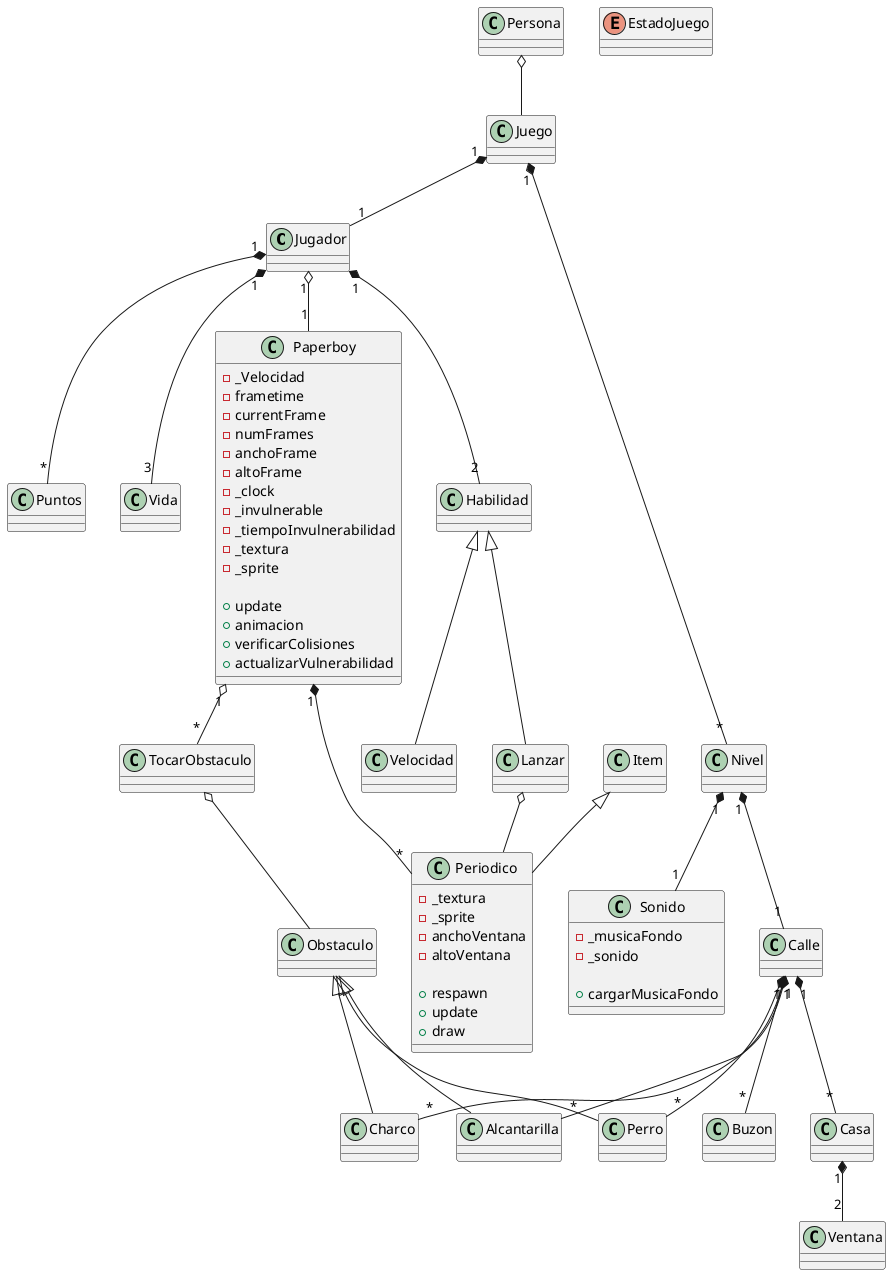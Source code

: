 @startuml Paperboy

class Jugador
class Juego
enum EstadoJuego

class Paperboy
class Habilidad
class Velocidad
class Lanzar
class TocarObstaculo
class Puntos
class Vida


class Sonido
class Obstaculo
class Nivel
class Calle
class Buzon
class Persona
class Alcantarilla
class Ventana
class Perro
class Charco
class Casa

class Item
class Periodico

Persona o-- Juego
Juego "1" *-- "1" Jugador
Jugador "1" o-- "1" Paperboy
Jugador "1" *-- "*" Puntos
Jugador "1" *-- "3" Vida
Paperboy "1" *-- "*" Periodico
Jugador "1" *-- "2" Habilidad
Juego "1" *-- "*" Nivel
Paperboy "1" o-- "*" TocarObstaculo


Habilidad <|-- Lanzar
Habilidad <|-- Velocidad


Nivel "1" *-- "1" Calle
Nivel "1" *-- "1" Sonido
Calle "1" *-- "*" Buzon
Calle "1" *-- "*" Alcantarilla
Calle "1" *-- "*" Casa
Calle "1" *-- "*" Perro
Calle "1" *-- "*" Charco
Casa "1" *-- "2" Ventana

Obstaculo <|-- Alcantarilla
Obstaculo <|-- Perro
Obstaculo <|-- Charco
TocarObstaculo o-- Obstaculo

Item <|-- Periodico
Lanzar o-- Periodico

class Paperboy
{
    -_Velocidad
    -frametime
    -currentFrame
    -numFrames
    -anchoFrame
    -altoFrame
    -_clock
    -_invulnerable
    -_tiempoInvulnerabilidad
    -_textura
    -_sprite

    +update
    +animacion
    +verificarColisiones
    +actualizarVulnerabilidad
}

class Sonido
{
    -_musicaFondo
    -_sonido

    +cargarMusicaFondo
}
class Periodico
{
    -_textura
    -_sprite
    -anchoVentana
    -altoVentana

    +respawn
    +update
    +draw
}
@enduml